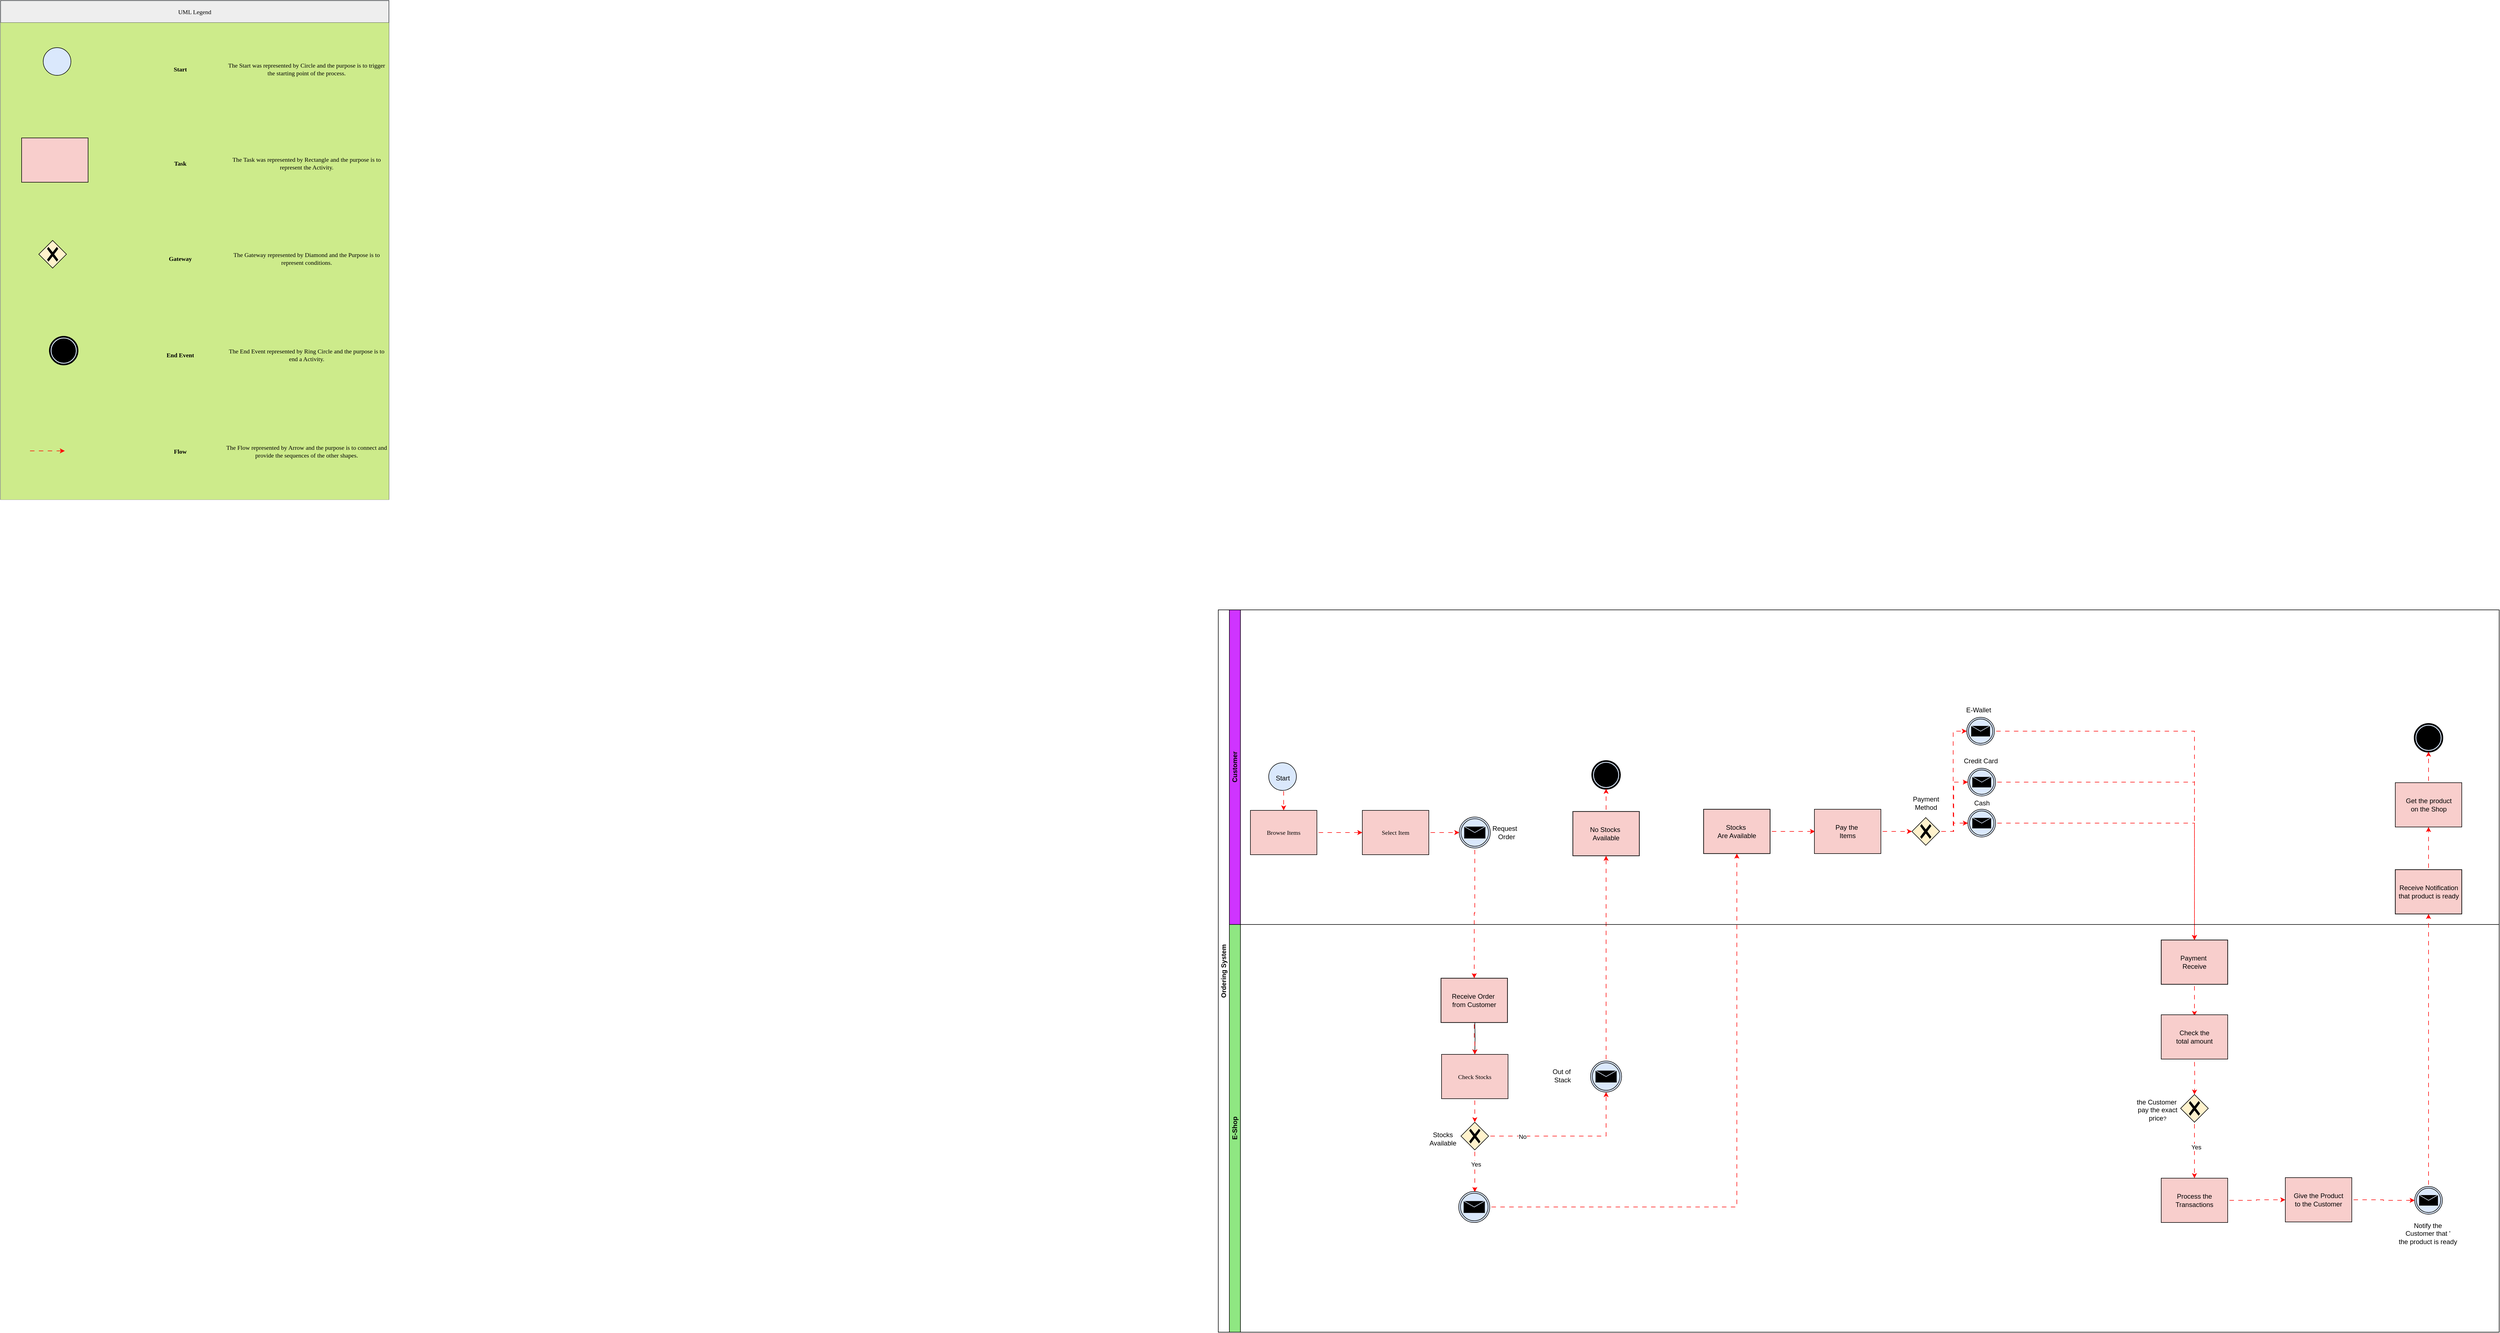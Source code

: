 
<mxfile version="28.0.4">
  <diagram name="Page-1" id="ZmHVrnJbVUH_FI4HJnQH">
    <mxGraphModel dx="2424" dy="1269" grid="0" gridSize="10" guides="1" tooltips="1" connect="1" arrows="1" fold="1" page="0" pageScale="1" pageWidth="10000" pageHeight="10000" background="none" math="0" shadow="0">
      <root>
        <mxCell id="0" />
        <mxCell id="1" parent="0" />
        <mxCell id="DzlO_YJWXGn263V3jJCu-15" value="UML Legend" style="shape=table;startSize=40;container=1;collapsible=0;childLayout=tableLayout;fontSize=11;fillColor=#eeeeee;strokeColor=#36393d;align=center;fontStyle=0;labelPosition=center;verticalLabelPosition=middle;verticalAlign=middle;fontFamily=Times New Roman;" parent="1" vertex="1">
          <mxGeometry x="61" y="33" width="701" height="900.75" as="geometry" />
        </mxCell>
        <mxCell id="DzlO_YJWXGn263V3jJCu-16" value="" style="shape=tableRow;horizontal=0;startSize=0;swimlaneHead=0;swimlaneBody=0;strokeColor=inherit;top=0;left=0;bottom=0;right=0;collapsible=0;dropTarget=0;fillColor=none;points=[[0,0.5],[1,0.5]];portConstraint=eastwest;fontSize=11;align=center;fontStyle=0;labelPosition=center;verticalLabelPosition=middle;verticalAlign=middle;fontFamily=Times New Roman;" parent="DzlO_YJWXGn263V3jJCu-15" vertex="1">
          <mxGeometry y="40" width="701" height="168" as="geometry" />
        </mxCell>
        <mxCell id="DzlO_YJWXGn263V3jJCu-17" value="" style="shape=partialRectangle;html=1;whiteSpace=wrap;connectable=0;strokeColor=#36393d;overflow=hidden;fillColor=#cdeb8b;top=0;left=0;bottom=0;right=0;pointerEvents=1;fontSize=11;align=center;fontStyle=0;labelPosition=center;verticalLabelPosition=middle;verticalAlign=middle;fontFamily=Times New Roman;" parent="DzlO_YJWXGn263V3jJCu-16" vertex="1">
          <mxGeometry width="245" height="168" as="geometry">
            <mxRectangle width="245" height="168" as="alternateBounds" />
          </mxGeometry>
        </mxCell>
        <mxCell id="DzlO_YJWXGn263V3jJCu-18" value="Start" style="shape=partialRectangle;html=1;whiteSpace=wrap;connectable=0;strokeColor=#36393d;overflow=hidden;fillColor=#cdeb8b;top=0;left=0;bottom=0;right=0;pointerEvents=1;fontSize=11;align=center;fontStyle=1;labelPosition=center;verticalLabelPosition=middle;verticalAlign=middle;fontFamily=Times New Roman;" parent="DzlO_YJWXGn263V3jJCu-16" vertex="1">
          <mxGeometry x="245" width="159" height="168" as="geometry">
            <mxRectangle width="159" height="168" as="alternateBounds" />
          </mxGeometry>
        </mxCell>
        <mxCell id="DzlO_YJWXGn263V3jJCu-19" value="The Start was represented by Circle and the purpose is to trigger the starting point of the process." style="shape=partialRectangle;html=1;whiteSpace=wrap;connectable=0;strokeColor=#36393d;overflow=hidden;fillColor=#cdeb8b;top=0;left=0;bottom=0;right=0;pointerEvents=1;fontSize=11;align=center;fontStyle=0;labelPosition=center;verticalLabelPosition=middle;verticalAlign=middle;fontFamily=Times New Roman;" parent="DzlO_YJWXGn263V3jJCu-16" vertex="1">
          <mxGeometry x="404" width="297" height="168" as="geometry">
            <mxRectangle width="297" height="168" as="alternateBounds" />
          </mxGeometry>
        </mxCell>
        <mxCell id="DzlO_YJWXGn263V3jJCu-20" value="" style="shape=tableRow;horizontal=0;startSize=0;swimlaneHead=0;swimlaneBody=0;strokeColor=inherit;top=0;left=0;bottom=0;right=0;collapsible=0;dropTarget=0;fillColor=none;points=[[0,0.5],[1,0.5]];portConstraint=eastwest;fontSize=11;align=center;fontStyle=0;labelPosition=center;verticalLabelPosition=middle;verticalAlign=middle;fontFamily=Times New Roman;" parent="DzlO_YJWXGn263V3jJCu-15" vertex="1">
          <mxGeometry y="208" width="701" height="171" as="geometry" />
        </mxCell>
        <mxCell id="DzlO_YJWXGn263V3jJCu-21" value="" style="shape=partialRectangle;html=1;whiteSpace=wrap;connectable=0;strokeColor=#36393d;overflow=hidden;fillColor=#cdeb8b;top=0;left=0;bottom=0;right=0;pointerEvents=1;fontSize=11;align=center;fontStyle=0;labelPosition=center;verticalLabelPosition=middle;verticalAlign=middle;fontFamily=Times New Roman;" parent="DzlO_YJWXGn263V3jJCu-20" vertex="1">
          <mxGeometry width="245" height="171" as="geometry">
            <mxRectangle width="245" height="171" as="alternateBounds" />
          </mxGeometry>
        </mxCell>
        <mxCell id="DzlO_YJWXGn263V3jJCu-22" value="Task" style="shape=partialRectangle;html=1;whiteSpace=wrap;connectable=0;strokeColor=#36393d;overflow=hidden;fillColor=#cdeb8b;top=0;left=0;bottom=0;right=0;pointerEvents=1;fontSize=11;align=center;fontStyle=1;labelPosition=center;verticalLabelPosition=middle;verticalAlign=middle;fontFamily=Times New Roman;" parent="DzlO_YJWXGn263V3jJCu-20" vertex="1">
          <mxGeometry x="245" width="159" height="171" as="geometry">
            <mxRectangle width="159" height="171" as="alternateBounds" />
          </mxGeometry>
        </mxCell>
        <mxCell id="DzlO_YJWXGn263V3jJCu-23" value="The Task was represented by Rectangle and the purpose is to represent the Activity." style="shape=partialRectangle;html=1;whiteSpace=wrap;connectable=0;strokeColor=#36393d;overflow=hidden;fillColor=#cdeb8b;top=0;left=0;bottom=0;right=0;pointerEvents=1;fontSize=11;align=center;fontStyle=0;labelPosition=center;verticalLabelPosition=middle;verticalAlign=middle;fontFamily=Times New Roman;" parent="DzlO_YJWXGn263V3jJCu-20" vertex="1">
          <mxGeometry x="404" width="297" height="171" as="geometry">
            <mxRectangle width="297" height="171" as="alternateBounds" />
          </mxGeometry>
        </mxCell>
        <mxCell id="DzlO_YJWXGn263V3jJCu-24" value="" style="shape=tableRow;horizontal=0;startSize=0;swimlaneHead=0;swimlaneBody=0;strokeColor=inherit;top=0;left=0;bottom=0;right=0;collapsible=0;dropTarget=0;fillColor=none;points=[[0,0.5],[1,0.5]];portConstraint=eastwest;fontSize=11;align=center;fontStyle=0;labelPosition=center;verticalLabelPosition=middle;verticalAlign=middle;fontFamily=Times New Roman;" parent="DzlO_YJWXGn263V3jJCu-15" vertex="1">
          <mxGeometry y="379" width="701" height="174" as="geometry" />
        </mxCell>
        <mxCell id="DzlO_YJWXGn263V3jJCu-25" value="" style="shape=partialRectangle;html=1;whiteSpace=wrap;connectable=0;strokeColor=#36393d;overflow=hidden;fillColor=#cdeb8b;top=0;left=0;bottom=0;right=0;pointerEvents=1;fontSize=11;align=center;fontStyle=0;labelPosition=center;verticalLabelPosition=middle;verticalAlign=middle;fontFamily=Times New Roman;" parent="DzlO_YJWXGn263V3jJCu-24" vertex="1">
          <mxGeometry width="245" height="174" as="geometry">
            <mxRectangle width="245" height="174" as="alternateBounds" />
          </mxGeometry>
        </mxCell>
        <mxCell id="DzlO_YJWXGn263V3jJCu-26" value="Gateway" style="shape=partialRectangle;html=1;whiteSpace=wrap;connectable=0;strokeColor=#36393d;overflow=hidden;fillColor=#cdeb8b;top=0;left=0;bottom=0;right=0;pointerEvents=1;fontSize=11;align=center;fontStyle=1;labelPosition=center;verticalLabelPosition=middle;verticalAlign=middle;fontFamily=Times New Roman;" parent="DzlO_YJWXGn263V3jJCu-24" vertex="1">
          <mxGeometry x="245" width="159" height="174" as="geometry">
            <mxRectangle width="159" height="174" as="alternateBounds" />
          </mxGeometry>
        </mxCell>
        <mxCell id="DzlO_YJWXGn263V3jJCu-27" value="The Gateway represented by Diamond and the Purpose is to represent conditions." style="shape=partialRectangle;html=1;whiteSpace=wrap;connectable=0;strokeColor=#36393d;overflow=hidden;fillColor=#cdeb8b;top=0;left=0;bottom=0;right=0;pointerEvents=1;fontSize=11;align=center;fontStyle=0;labelPosition=center;verticalLabelPosition=middle;verticalAlign=middle;fontFamily=Times New Roman;" parent="DzlO_YJWXGn263V3jJCu-24" vertex="1">
          <mxGeometry x="404" width="297" height="174" as="geometry">
            <mxRectangle width="297" height="174" as="alternateBounds" />
          </mxGeometry>
        </mxCell>
        <mxCell id="DzlO_YJWXGn263V3jJCu-50" value="" style="shape=tableRow;horizontal=0;startSize=0;swimlaneHead=0;swimlaneBody=0;strokeColor=inherit;top=0;left=0;bottom=0;right=0;collapsible=0;dropTarget=0;fillColor=none;points=[[0,0.5],[1,0.5]];portConstraint=eastwest;fontSize=11;align=center;fontStyle=0;labelPosition=center;verticalLabelPosition=middle;verticalAlign=middle;fontFamily=Times New Roman;" parent="DzlO_YJWXGn263V3jJCu-15" vertex="1">
          <mxGeometry y="553" width="701" height="174" as="geometry" />
        </mxCell>
        <mxCell id="DzlO_YJWXGn263V3jJCu-51" value="" style="shape=partialRectangle;html=1;whiteSpace=wrap;connectable=0;strokeColor=#36393d;overflow=hidden;fillColor=#cdeb8b;top=0;left=0;bottom=0;right=0;pointerEvents=1;fontSize=11;align=center;fontStyle=0;labelPosition=center;verticalLabelPosition=middle;verticalAlign=middle;fontFamily=Times New Roman;" parent="DzlO_YJWXGn263V3jJCu-50" vertex="1">
          <mxGeometry width="245" height="174" as="geometry">
            <mxRectangle width="245" height="174" as="alternateBounds" />
          </mxGeometry>
        </mxCell>
        <mxCell id="DzlO_YJWXGn263V3jJCu-52" value="End Event" style="shape=partialRectangle;html=1;whiteSpace=wrap;connectable=0;strokeColor=#36393d;overflow=hidden;fillColor=#cdeb8b;top=0;left=0;bottom=0;right=0;pointerEvents=1;fontSize=11;align=center;fontStyle=1;labelPosition=center;verticalLabelPosition=middle;verticalAlign=middle;fontFamily=Times New Roman;" parent="DzlO_YJWXGn263V3jJCu-50" vertex="1">
          <mxGeometry x="245" width="159" height="174" as="geometry">
            <mxRectangle width="159" height="174" as="alternateBounds" />
          </mxGeometry>
        </mxCell>
        <mxCell id="DzlO_YJWXGn263V3jJCu-53" value="The End Event represented by Ring Circle and the purpose is to end a Activity." style="shape=partialRectangle;html=1;whiteSpace=wrap;connectable=0;strokeColor=#36393d;overflow=hidden;fillColor=#cdeb8b;top=0;left=0;bottom=0;right=0;pointerEvents=1;fontSize=11;align=center;fontStyle=0;labelPosition=center;verticalLabelPosition=middle;verticalAlign=middle;fontFamily=Times New Roman;" parent="DzlO_YJWXGn263V3jJCu-50" vertex="1">
          <mxGeometry x="404" width="297" height="174" as="geometry">
            <mxRectangle width="297" height="174" as="alternateBounds" />
          </mxGeometry>
        </mxCell>
        <mxCell id="fxXYQwQmjacuaRkCVRKY-60" style="shape=tableRow;horizontal=0;startSize=0;swimlaneHead=0;swimlaneBody=0;strokeColor=inherit;top=0;left=0;bottom=0;right=0;collapsible=0;dropTarget=0;fillColor=none;points=[[0,0.5],[1,0.5]];portConstraint=eastwest;fontSize=11;align=center;fontStyle=0;labelPosition=center;verticalLabelPosition=middle;verticalAlign=middle;fontFamily=Times New Roman;" parent="DzlO_YJWXGn263V3jJCu-15" vertex="1">
          <mxGeometry y="727" width="701" height="174" as="geometry" />
        </mxCell>
        <mxCell id="fxXYQwQmjacuaRkCVRKY-61" style="shape=partialRectangle;html=1;whiteSpace=wrap;connectable=0;strokeColor=#36393d;overflow=hidden;fillColor=#cdeb8b;top=0;left=0;bottom=0;right=0;pointerEvents=1;fontSize=11;align=center;fontStyle=0;labelPosition=center;verticalLabelPosition=middle;verticalAlign=middle;fontFamily=Times New Roman;" parent="fxXYQwQmjacuaRkCVRKY-60" vertex="1">
          <mxGeometry width="245" height="174" as="geometry">
            <mxRectangle width="245" height="174" as="alternateBounds" />
          </mxGeometry>
        </mxCell>
        <mxCell id="fxXYQwQmjacuaRkCVRKY-62" value="Flow" style="shape=partialRectangle;html=1;whiteSpace=wrap;connectable=0;strokeColor=#36393d;overflow=hidden;fillColor=#cdeb8b;top=0;left=0;bottom=0;right=0;pointerEvents=1;fontSize=11;align=center;fontStyle=1;labelPosition=center;verticalLabelPosition=middle;verticalAlign=middle;fontFamily=Times New Roman;" parent="fxXYQwQmjacuaRkCVRKY-60" vertex="1">
          <mxGeometry x="245" width="159" height="174" as="geometry">
            <mxRectangle width="159" height="174" as="alternateBounds" />
          </mxGeometry>
        </mxCell>
        <mxCell id="fxXYQwQmjacuaRkCVRKY-63" value="The Flow represented by Arrow and the purpose is to connect and provide the sequences of the other shapes." style="shape=partialRectangle;html=1;whiteSpace=wrap;connectable=0;strokeColor=#36393d;overflow=hidden;fillColor=#cdeb8b;top=0;left=0;bottom=0;right=0;pointerEvents=1;fontSize=11;align=center;fontStyle=0;labelPosition=center;verticalLabelPosition=middle;verticalAlign=middle;fontFamily=Times New Roman;" parent="fxXYQwQmjacuaRkCVRKY-60" vertex="1">
          <mxGeometry x="404" width="297" height="174" as="geometry">
            <mxRectangle width="297" height="174" as="alternateBounds" />
          </mxGeometry>
        </mxCell>
        <mxCell id="mGP2Hr6OGVJvScYrKdYI-15" value="" style="points=[[0.145,0.145,0],[0.5,0,0],[0.855,0.145,0],[1,0.5,0],[0.855,0.855,0],[0.5,1,0],[0.145,0.855,0],[0,0.5,0]];shape=mxgraph.bpmn.event;html=1;verticalLabelPosition=middle;labelBackgroundColor=#ffffff;verticalAlign=middle;align=center;perimeter=ellipsePerimeter;outlineConnect=0;aspect=fixed;outline=standard;symbol=general;fillColor=#dae8fc;strokeColor=default;fontStyle=0;fontSize=11;labelPosition=center;fontFamily=Times New Roman;" parent="1" vertex="1">
          <mxGeometry x="138" y="118" width="50" height="50" as="geometry" />
        </mxCell>
        <mxCell id="mGP2Hr6OGVJvScYrKdYI-16" value="" style="points=[[0.145,0.145,0],[0.5,0,0],[0.855,0.145,0],[1,0.5,0],[0.855,0.855,0],[0.5,1,0],[0.145,0.855,0],[0,0.5,0]];shape=mxgraph.bpmn.event;html=1;verticalLabelPosition=middle;labelBackgroundColor=#ffffff;verticalAlign=middle;align=center;perimeter=ellipsePerimeter;outlineConnect=0;aspect=fixed;outline=end;symbol=terminate;fontStyle=0;fontSize=11;labelPosition=center;fontFamily=Times New Roman;direction=north;flipH=1;strokeColor=default;fillColor=#dae8fc;" parent="1" vertex="1">
          <mxGeometry x="150" y="640" width="50" height="50" as="geometry" />
        </mxCell>
        <mxCell id="fxXYQwQmjacuaRkCVRKY-1" value="" style="points=[[0.25,0,0],[0.5,0,0],[0.75,0,0],[1,0.25,0],[1,0.5,0],[1,0.75,0],[0.75,1,0],[0.5,1,0],[0.25,1,0],[0,0.75,0],[0,0.5,0],[0,0.25,0]];shape=mxgraph.bpmn.task2;whiteSpace=wrap;rectStyle=rounded;size=10;html=1;container=1;expand=0;collapsible=0;taskMarker=abstract;fillColor=#f8cecc;strokeColor=default;align=center;fontStyle=0;fontSize=11;labelPosition=center;verticalLabelPosition=middle;verticalAlign=middle;fontFamily=Times New Roman;" parent="1" vertex="1">
          <mxGeometry x="99" y="281" width="120" height="80" as="geometry" />
        </mxCell>
        <mxCell id="fxXYQwQmjacuaRkCVRKY-64" style="edgeStyle=orthogonalEdgeStyle;rounded=0;orthogonalLoop=1;jettySize=auto;html=1;entryX=0;entryY=0.5;entryDx=0;entryDy=0;entryPerimeter=0;strokeColor=#FF0000;flowAnimation=1;align=center;fontStyle=0;fontSize=11;labelPosition=center;verticalLabelPosition=middle;verticalAlign=middle;fontFamily=Times New Roman;" parent="1" edge="1">
          <mxGeometry relative="1" as="geometry">
            <mxPoint x="117" y="846" as="sourcePoint" />
            <mxPoint x="177" y="846" as="targetPoint" />
            <Array as="points">
              <mxPoint x="114" y="846" />
              <mxPoint x="114" y="846" />
            </Array>
          </mxGeometry>
        </mxCell>
        <mxCell id="fxXYQwQmjacuaRkCVRKY-65" value="" style="points=[[0.25,0.25,0],[0.5,0,0],[0.75,0.25,0],[1,0.5,0],[0.75,0.75,0],[0.5,1,0],[0.25,0.75,0],[0,0.5,0]];shape=mxgraph.bpmn.gateway2;html=1;verticalLabelPosition=middle;labelBackgroundColor=#ffffff;verticalAlign=middle;align=center;perimeter=rhombusPerimeter;outlineConnect=0;outline=none;symbol=none;gwType=exclusive;fillColor=#fff2cc;strokeColor=default;fontStyle=0;fontSize=11;labelPosition=center;fontFamily=Times New Roman;" parent="1" vertex="1">
          <mxGeometry x="130" y="466" width="50" height="50" as="geometry" />
        </mxCell>
        <mxCell id="u2sCnsRh-f-zKhxmjFPl-86" value="" style="points=[[0.145,0.145,0],[0.5,0,0],[0.855,0.145,0],[1,0.5,0],[0.855,0.855,0],[0.5,1,0],[0.145,0.855,0],[0,0.5,0]];shape=mxgraph.bpmn.event;html=1;verticalLabelPosition=middle;labelBackgroundColor=#ffffff;verticalAlign=middle;align=center;perimeter=ellipsePerimeter;outlineConnect=0;aspect=fixed;outline=standard;symbol=general;fillColor=#dae8fc;strokeColor=default;fontStyle=0;fontSize=11;labelPosition=center;fontFamily=Times New Roman;" parent="1" vertex="1">
          <mxGeometry x="2350" y="1409" width="50" height="50" as="geometry" />
        </mxCell>
        <mxCell id="u2sCnsRh-f-zKhxmjFPl-87" value="Browse Items" style="points=[[0.25,0,0],[0.5,0,0],[0.75,0,0],[1,0.25,0],[1,0.5,0],[1,0.75,0],[0.75,1,0],[0.5,1,0],[0.25,1,0],[0,0.75,0],[0,0.5,0],[0,0.25,0]];shape=mxgraph.bpmn.task2;whiteSpace=wrap;rectStyle=rounded;size=10;html=1;container=1;expand=0;collapsible=0;taskMarker=abstract;fillColor=#f8cecc;strokeColor=#000000;align=center;fontStyle=0;fontSize=11;labelPosition=center;verticalLabelPosition=middle;verticalAlign=middle;fontFamily=Times New Roman;" parent="1" vertex="1">
          <mxGeometry x="2317" y="1495" width="120" height="80" as="geometry" />
        </mxCell>
        <mxCell id="u2sCnsRh-f-zKhxmjFPl-88" style="edgeStyle=orthogonalEdgeStyle;rounded=0;orthogonalLoop=1;jettySize=auto;html=1;exitX=0.5;exitY=1;exitDx=0;exitDy=0;exitPerimeter=0;entryX=0.5;entryY=0;entryDx=0;entryDy=0;entryPerimeter=0;flowAnimation=1;strokeColor=#FF0000;" parent="1" source="u2sCnsRh-f-zKhxmjFPl-86" target="u2sCnsRh-f-zKhxmjFPl-87" edge="1">
          <mxGeometry relative="1" as="geometry" />
        </mxCell>
        <mxCell id="u2sCnsRh-f-zKhxmjFPl-89" value="Start" style="text;html=1;align=center;verticalAlign=middle;resizable=0;points=[];autosize=1;strokeColor=none;fillColor=none;" parent="1" vertex="1">
          <mxGeometry x="2353.5" y="1424" width="43" height="26" as="geometry" />
        </mxCell>
        <mxCell id="u2sCnsRh-f-zKhxmjFPl-90" value="Select Item&lt;span style=&quot;color: rgba(0, 0, 0, 0); font-family: monospace; font-size: 0px; text-align: start; text-wrap-mode: nowrap;&quot;&gt;%3CmxGraphModel%3E%3Croot%3E%3CmxCell%20id%3D%220%22%2F%3E%3CmxCell%20id%3D%221%22%20parent%3D%220%22%2F%3E%3CmxCell%20id%3D%222%22%20value%3D%22%22%20style%3D%22points%3D%5B%5B0.25%2C0.25%2C0%5D%2C%5B0.5%2C0%2C0%5D%2C%5B0.75%2C0.25%2C0%5D%2C%5B1%2C0.5%2C0%5D%2C%5B0.75%2C0.75%2C0%5D%2C%5B0.5%2C1%2C0%5D%2C%5B0.25%2C0.75%2C0%5D%2C%5B0%2C0.5%2C0%5D%5D%3Bshape%3Dmxgraph.bpmn.gateway2%3Bhtml%3D1%3BverticalLabelPosition%3Dmiddle%3BlabelBackgroundColor%3D%23ffffff%3BverticalAlign%3Dmiddle%3Balign%3Dcenter%3Bperimeter%3DrhombusPerimeter%3BoutlineConnect%3D0%3Boutline%3Dnone%3Bsymbol%3Dnone%3BgwType%3Dexclusive%3BfillColor%3D%23fff2cc%3BstrokeColor%3D%23d6b656%3BfontStyle%3D0%3BfontSize%3D11%3BlabelPosition%3Dcenter%3BfontFamily%3DTimes%20New%20Roman%3B%22%20vertex%3D%221%22%20parent%3D%221%22%3E%3CmxGeometry%20x%3D%22130%22%20y%3D%22466%22%20width%3D%2250%22%20height%3D%2250%22%20as%3D%22geometry%22%2F%3E%3C%2FmxCell%3E%3C%2Froot%3E%3C%2FmxGraphModel%3E&lt;/span&gt;" style="points=[[0.25,0,0],[0.5,0,0],[0.75,0,0],[1,0.25,0],[1,0.5,0],[1,0.75,0],[0.75,1,0],[0.5,1,0],[0.25,1,0],[0,0.75,0],[0,0.5,0],[0,0.25,0]];shape=mxgraph.bpmn.task2;whiteSpace=wrap;rectStyle=rounded;size=10;html=1;container=1;expand=0;collapsible=0;taskMarker=abstract;fillColor=#f8cecc;strokeColor=default;align=center;fontStyle=0;fontSize=11;labelPosition=center;verticalLabelPosition=middle;verticalAlign=middle;fontFamily=Times New Roman;" parent="1" vertex="1">
          <mxGeometry x="2519" y="1495" width="120" height="80" as="geometry" />
        </mxCell>
        <mxCell id="u2sCnsRh-f-zKhxmjFPl-91" style="edgeStyle=orthogonalEdgeStyle;rounded=1;orthogonalLoop=1;jettySize=auto;html=1;entryX=0;entryY=0.5;entryDx=0;entryDy=0;entryPerimeter=0;flowAnimation=1;strokeColor=#FF0000;" parent="1" source="u2sCnsRh-f-zKhxmjFPl-87" target="u2sCnsRh-f-zKhxmjFPl-90" edge="1">
          <mxGeometry relative="1" as="geometry" />
        </mxCell>
        <mxCell id="u2sCnsRh-f-zKhxmjFPl-92" style="edgeStyle=orthogonalEdgeStyle;rounded=0;orthogonalLoop=1;jettySize=auto;html=1;entryX=0;entryY=0.5;entryDx=0;entryDy=0;entryPerimeter=0;flowAnimation=1;strokeColor=#FF0000;" parent="1" source="u2sCnsRh-f-zKhxmjFPl-90" target="u2sCnsRh-f-zKhxmjFPl-93" edge="1">
          <mxGeometry relative="1" as="geometry">
            <mxPoint x="2691" y="1547" as="targetPoint" />
          </mxGeometry>
        </mxCell>
        <mxCell id="u2sCnsRh-f-zKhxmjFPl-93" value="" style="points=[[0.145,0.145,0],[0.5,0,0],[0.855,0.145,0],[1,0.5,0],[0.855,0.855,0],[0.5,1,0],[0.145,0.855,0],[0,0.5,0]];shape=mxgraph.bpmn.event;html=1;verticalLabelPosition=bottom;labelBackgroundColor=#ffffff;verticalAlign=top;align=center;perimeter=ellipsePerimeter;outlineConnect=0;aspect=fixed;outline=throwing;symbol=message;fillColor=#dae8fc;strokeColor=default;" parent="1" vertex="1">
          <mxGeometry x="2694" y="1507" width="56" height="56" as="geometry" />
        </mxCell>
        <mxCell id="u2sCnsRh-f-zKhxmjFPl-94" value="Request&amp;nbsp;&amp;nbsp;&lt;div&gt;Order&lt;/div&gt;" style="text;html=1;align=center;verticalAlign=middle;resizable=0;points=[];autosize=1;strokeColor=none;fillColor=none;" parent="1" vertex="1">
          <mxGeometry x="2744" y="1514.5" width="69" height="41" as="geometry" />
        </mxCell>
        <mxCell id="u2sCnsRh-f-zKhxmjFPl-95" value="" style="points=[[0.145,0.145,0],[0.5,0,0],[0.855,0.145,0],[1,0.5,0],[0.855,0.855,0],[0.5,1,0],[0.145,0.855,0],[0,0.5,0]];shape=mxgraph.bpmn.event;html=1;verticalLabelPosition=bottom;labelBackgroundColor=#ffffff;verticalAlign=top;align=center;perimeter=ellipsePerimeter;outlineConnect=0;aspect=fixed;outline=end;symbol=terminate;fillColor=#dae8fc;strokeColor=default;" parent="1" vertex="1">
          <mxGeometry x="2934" y="1406" width="50" height="50" as="geometry" />
        </mxCell>
        <mxCell id="u2sCnsRh-f-zKhxmjFPl-96" style="edgeStyle=orthogonalEdgeStyle;rounded=0;orthogonalLoop=1;jettySize=auto;html=1;entryX=0.5;entryY=1;entryDx=0;entryDy=0;entryPerimeter=0;exitX=0.5;exitY=0;exitDx=0;exitDy=0;exitPerimeter=0;flowAnimation=1;strokeColor=#FF0000;" parent="1" source="u2sCnsRh-f-zKhxmjFPl-97" target="u2sCnsRh-f-zKhxmjFPl-95" edge="1">
          <mxGeometry relative="1" as="geometry">
            <mxPoint x="2959" y="1509.5" as="targetPoint" />
            <mxPoint x="2953" y="1532" as="sourcePoint" />
          </mxGeometry>
        </mxCell>
        <mxCell id="u2sCnsRh-f-zKhxmjFPl-97" value="No Stocks&amp;nbsp;&lt;div&gt;Available&lt;/div&gt;" style="points=[[0.25,0,0],[0.5,0,0],[0.75,0,0],[1,0.25,0],[1,0.5,0],[1,0.75,0],[0.75,1,0],[0.5,1,0],[0.25,1,0],[0,0.75,0],[0,0.5,0],[0,0.25,0]];shape=mxgraph.bpmn.task2;whiteSpace=wrap;rectStyle=rounded;size=10;html=1;container=1;expand=0;collapsible=0;taskMarker=receive;fillColor=#f8cecc;strokeColor=default;strokeWidth=1.2;" parent="1" vertex="1">
          <mxGeometry x="2899" y="1497" width="120" height="80" as="geometry" />
        </mxCell>
        <mxCell id="u2sCnsRh-f-zKhxmjFPl-98" value="" style="edgeStyle=orthogonalEdgeStyle;rounded=0;orthogonalLoop=1;jettySize=auto;html=1;flowAnimation=1;strokeColor=#FF0000;" parent="1" source="u2sCnsRh-f-zKhxmjFPl-99" edge="1">
          <mxGeometry relative="1" as="geometry">
            <mxPoint x="3336.0" y="1533.0" as="targetPoint" />
          </mxGeometry>
        </mxCell>
        <mxCell id="u2sCnsRh-f-zKhxmjFPl-99" value="Stocks&amp;nbsp;&lt;div&gt;Are Available&lt;/div&gt;" style="points=[[0.25,0,0],[0.5,0,0],[0.75,0,0],[1,0.25,0],[1,0.5,0],[1,0.75,0],[0.75,1,0],[0.5,1,0],[0.25,1,0],[0,0.75,0],[0,0.5,0],[0,0.25,0]];shape=mxgraph.bpmn.task2;whiteSpace=wrap;rectStyle=rounded;size=10;html=1;container=1;expand=0;collapsible=0;taskMarker=receive;fillColor=#f8cecc;strokeColor=default;strokeWidth=1.2;" parent="1" vertex="1">
          <mxGeometry x="3135" y="1493" width="120" height="80" as="geometry" />
        </mxCell>
        <mxCell id="u2sCnsRh-f-zKhxmjFPl-100" value="Pay the&amp;nbsp;&lt;div&gt;Items&lt;/div&gt;" style="points=[[0.25,0,0],[0.5,0,0],[0.75,0,0],[1,0.25,0],[1,0.5,0],[1,0.75,0],[0.75,1,0],[0.5,1,0],[0.25,1,0],[0,0.75,0],[0,0.5,0],[0,0.25,0]];shape=mxgraph.bpmn.task2;whiteSpace=wrap;rectStyle=rounded;size=10;html=1;container=1;expand=0;collapsible=0;taskMarker=user;fillColor=#f8cecc;strokeColor=default;" parent="1" vertex="1">
          <mxGeometry x="3335" y="1493" width="120" height="80" as="geometry" />
        </mxCell>
        <mxCell id="u2sCnsRh-f-zKhxmjFPl-101" style="edgeStyle=orthogonalEdgeStyle;rounded=0;orthogonalLoop=1;jettySize=auto;html=1;flowAnimation=1;strokeColor=#FF0000;" parent="1" source="u2sCnsRh-f-zKhxmjFPl-102" target="u2sCnsRh-f-zKhxmjFPl-111" edge="1">
          <mxGeometry relative="1" as="geometry" />
        </mxCell>
        <mxCell id="u2sCnsRh-f-zKhxmjFPl-102" value="" style="points=[[0.25,0.25,0],[0.5,0,0],[0.75,0.25,0],[1,0.5,0],[0.75,0.75,0],[0.5,1,0],[0.25,0.75,0],[0,0.5,0]];shape=mxgraph.bpmn.gateway2;html=1;verticalLabelPosition=bottom;labelBackgroundColor=#ffffff;verticalAlign=top;align=center;perimeter=rhombusPerimeter;outlineConnect=0;outline=none;symbol=none;gwType=exclusive;fillColor=#fff2cc;strokeColor=default;" parent="1" vertex="1">
          <mxGeometry x="3511" y="1508" width="50" height="50" as="geometry" />
        </mxCell>
        <mxCell id="u2sCnsRh-f-zKhxmjFPl-103" style="edgeStyle=orthogonalEdgeStyle;rounded=0;orthogonalLoop=1;jettySize=auto;html=1;entryX=0;entryY=0.5;entryDx=0;entryDy=0;entryPerimeter=0;flowAnimation=1;strokeColor=#FF0000;" parent="1" source="u2sCnsRh-f-zKhxmjFPl-100" target="u2sCnsRh-f-zKhxmjFPl-102" edge="1">
          <mxGeometry relative="1" as="geometry" />
        </mxCell>
        <mxCell id="u2sCnsRh-f-zKhxmjFPl-104" value="Payment&lt;div&gt;Method&lt;/div&gt;" style="text;html=1;align=center;verticalAlign=middle;resizable=0;points=[];autosize=1;strokeColor=none;fillColor=none;" parent="1" vertex="1">
          <mxGeometry x="3503.5" y="1461" width="65" height="41" as="geometry" />
        </mxCell>
        <mxCell id="u2sCnsRh-f-zKhxmjFPl-105" value="&lt;span style=&quot;color: rgba(0, 0, 0, 0); font-family: monospace; font-size: 0px; text-align: start; background-color: rgb(236, 236, 236);&quot;&gt;%3CmxGraphModel%3E%3Croot%3E%3CmxCell%20id%3D%220%22%2F%3E%3CmxCell%20id%3D%221%22%20parent%3D%220%22%2F%3E%3CmxCell%20id%3D%222%22%20value%3D%22Pay%20with%26lt%3Bdiv%26gt%3BE-Wallter%26lt%3B%2Fdiv%26gt%3B%22%20style%3D%22points%3D%5B%5B0.25%2C0%2C0%5D%2C%5B0.5%2C0%2C0%5D%2C%5B0.75%2C0%2C0%5D%2C%5B1%2C0.25%2C0%5D%2C%5B1%2C0.5%2C0%5D%2C%5B1%2C0.75%2C0%5D%2C%5B0.75%2C1%2C0%5D%2C%5B0.5%2C1%2C0%5D%2C%5B0.25%2C1%2C0%5D%2C%5B0%2C0.75%2C0%5D%2C%5B0%2C0.5%2C0%5D%2C%5B0%2C0.25%2C0%5D%5D%3Bshape%3Dmxgraph.bpmn.task2%3BwhiteSpace%3Dwrap%3BrectStyle%3Drounded%3Bsize%3D10%3Bhtml%3D1%3Bcontainer%3D1%3Bexpand%3D0%3Bcollapsible%3D0%3BtaskMarker%3Dsend%3BfillColor%3D%23f8cecc%3BstrokeColor%3Ddefault%3B%22%20vertex%3D%221%22%20parent%3D%221%22%3E%3CmxGeometry%20x%3D%222162%22%20y%3D%22406%22%20width%3D%22120%22%20height%3D%2280%22%20as%3D%22geometry%22%2F%3E%3C%2FmxCell%3E%3C%2Froot%3E%3C%2FmxGraphModel%3E&lt;/span&gt;" style="points=[[0.145,0.145,0],[0.5,0,0],[0.855,0.145,0],[1,0.5,0],[0.855,0.855,0],[0.5,1,0],[0.145,0.855,0],[0,0.5,0]];shape=mxgraph.bpmn.event;html=1;verticalLabelPosition=bottom;labelBackgroundColor=#ffffff;verticalAlign=top;align=center;perimeter=ellipsePerimeter;outlineConnect=0;aspect=fixed;outline=throwing;symbol=message;fillColor=#dae8fc;strokeColor=default;" parent="1" vertex="1">
          <mxGeometry x="3610" y="1327" width="50" height="50" as="geometry" />
        </mxCell>
        <mxCell id="u2sCnsRh-f-zKhxmjFPl-106" style="edgeStyle=orthogonalEdgeStyle;rounded=0;orthogonalLoop=1;jettySize=auto;html=1;entryX=0;entryY=0.5;entryDx=0;entryDy=0;entryPerimeter=0;strokeColor=#FF0000;flowAnimation=1;" parent="1" source="u2sCnsRh-f-zKhxmjFPl-102" target="u2sCnsRh-f-zKhxmjFPl-105" edge="1">
          <mxGeometry relative="1" as="geometry" />
        </mxCell>
        <mxCell id="u2sCnsRh-f-zKhxmjFPl-107" value="E-Wallet" style="text;html=1;align=center;verticalAlign=middle;resizable=0;points=[];autosize=1;strokeColor=none;fillColor=none;" parent="1" vertex="1">
          <mxGeometry x="3599" y="1301" width="63" height="26" as="geometry" />
        </mxCell>
        <mxCell id="u2sCnsRh-f-zKhxmjFPl-108" value="&lt;span style=&quot;color: rgba(0, 0, 0, 0); font-family: monospace; font-size: 0px; text-align: start; background-color: rgb(236, 236, 236);&quot;&gt;%3CmxGraphModel%3E%3Croot%3E%3CmxCell%20id%3D%220%22%2F%3E%3CmxCell%20id%3D%221%22%20parent%3D%220%22%2F%3E%3CmxCell%20id%3D%222%22%20value%3D%22Pay%20with%26lt%3Bdiv%26gt%3BE-Wallter%26lt%3B%2Fdiv%26gt%3B%22%20style%3D%22points%3D%5B%5B0.25%2C0%2C0%5D%2C%5B0.5%2C0%2C0%5D%2C%5B0.75%2C0%2C0%5D%2C%5B1%2C0.25%2C0%5D%2C%5B1%2C0.5%2C0%5D%2C%5B1%2C0.75%2C0%5D%2C%5B0.75%2C1%2C0%5D%2C%5B0.5%2C1%2C0%5D%2C%5B0.25%2C1%2C0%5D%2C%5B0%2C0.75%2C0%5D%2C%5B0%2C0.5%2C0%5D%2C%5B0%2C0.25%2C0%5D%5D%3Bshape%3Dmxgraph.bpmn.task2%3BwhiteSpace%3Dwrap%3BrectStyle%3Drounded%3Bsize%3D10%3Bhtml%3D1%3Bcontainer%3D1%3Bexpand%3D0%3Bcollapsible%3D0%3BtaskMarker%3Dsend%3BfillColor%3D%23f8cecc%3BstrokeColor%3Ddefault%3B%22%20vertex%3D%221%22%20parent%3D%221%22%3E%3CmxGeometry%20x%3D%222162%22%20y%3D%22406%22%20width%3D%22120%22%20height%3D%2280%22%20as%3D%22geometry%22%2F%3E%3C%2FmxCell%3E%3C%2Froot%3E%3C%2FmxGraphModel%3E&lt;/span&gt;" style="points=[[0.145,0.145,0],[0.5,0,0],[0.855,0.145,0],[1,0.5,0],[0.855,0.855,0],[0.5,1,0],[0.145,0.855,0],[0,0.5,0]];shape=mxgraph.bpmn.event;html=1;verticalLabelPosition=bottom;labelBackgroundColor=#ffffff;verticalAlign=top;align=center;perimeter=ellipsePerimeter;outlineConnect=0;aspect=fixed;outline=throwing;symbol=message;fillColor=#dae8fc;strokeColor=default;" parent="1" vertex="1">
          <mxGeometry x="3612" y="1419" width="50" height="50" as="geometry" />
        </mxCell>
        <mxCell id="u2sCnsRh-f-zKhxmjFPl-109" value="Credit Card&lt;span style=&quot;color: rgba(0, 0, 0, 0); font-family: monospace; font-size: 0px; text-align: start;&quot;&gt;%3CmxGraphModel%3E%3Croot%3E%3CmxCell%20id%3D%220%22%2F%3E%3CmxCell%20id%3D%221%22%20parent%3D%220%22%2F%3E%3CmxCell%20id%3D%222%22%20value%3D%22%26lt%3Bspan%20style%3D%26quot%3Bcolor%3A%20rgba(0%2C%200%2C%200%2C%200)%3B%20font-family%3A%20monospace%3B%20font-size%3A%200px%3B%20text-align%3A%20start%3B%20background-color%3A%20rgb(236%2C%20236%2C%20236)%3B%26quot%3B%26gt%3B%253CmxGraphModel%253E%253Croot%253E%253CmxCell%2520id%253D%25220%2522%252F%253E%253CmxCell%2520id%253D%25221%2522%2520parent%253D%25220%2522%252F%253E%253CmxCell%2520id%253D%25222%2522%2520value%253D%2522Pay%2520with%2526lt%253Bdiv%2526gt%253BE-Wallter%2526lt%253B%252Fdiv%2526gt%253B%2522%2520style%253D%2522points%253D%255B%255B0.25%252C0%252C0%255D%252C%255B0.5%252C0%252C0%255D%252C%255B0.75%252C0%252C0%255D%252C%255B1%252C0.25%252C0%255D%252C%255B1%252C0.5%252C0%255D%252C%255B1%252C0.75%252C0%255D%252C%255B0.75%252C1%252C0%255D%252C%255B0.5%252C1%252C0%255D%252C%255B0.25%252C1%252C0%255D%252C%255B0%252C0.75%252C0%255D%252C%255B0%252C0.5%252C0%255D%252C%255B0%252C0.25%252C0%255D%255D%253Bshape%253Dmxgraph.bpmn.task2%253BwhiteSpace%253Dwrap%253BrectStyle%253Drounded%253Bsize%253D10%253Bhtml%253D1%253Bcontainer%253D1%253Bexpand%253D0%253Bcollapsible%253D0%253BtaskMarker%253Dsend%253BfillColor%253D%2523f8cecc%253BstrokeColor%253Ddefault%253B%2522%2520vertex%253D%25221%2522%2520parent%253D%25221%2522%253E%253CmxGeometry%2520x%253D%25222162%2522%2520y%253D%2522406%2522%2520width%253D%2522120%2522%2520height%253D%252280%2522%2520as%253D%2522geometry%2522%252F%253E%253C%252FmxCell%253E%253C%252Froot%253E%253C%252FmxGraphModel%253E%26lt%3B%2Fspan%26gt%3B%22%20style%3D%22points%3D%5B%5B0.145%2C0.145%2C0%5D%2C%5B0.5%2C0%2C0%5D%2C%5B0.855%2C0.145%2C0%5D%2C%5B1%2C0.5%2C0%5D%2C%5B0.855%2C0.855%2C0%5D%2C%5B0.5%2C1%2C0%5D%2C%5B0.145%2C0.855%2C0%5D%2C%5B0%2C0.5%2C0%5D%5D%3Bshape%3Dmxgraph.bpmn.event%3Bhtml%3D1%3BverticalLabelPosition%3Dbottom%3BlabelBackgroundColor%3D%23ffffff%3BverticalAlign%3Dtop%3Balign%3Dcenter%3Bperimeter%3DellipsePerimeter%3BoutlineConnect%3D0%3Baspect%3Dfixed%3Boutline%3Dthrowing%3Bsymbol%3Dmessage%3BfillColor%3D%23dae8fc%3BstrokeColor%3Ddefault%3B%22%20vertex%3D%221%22%20parent%3D%221%22%3E%3CmxGeometry%20x%3D%222132%22%20y%3D%22349%22%20width%3D%2250%22%20height%3D%2250%22%20as%3D%22geometry%22%2F%3E%3C%2FmxCell%3E%3CmxCell%20id%3D%223%22%20value%3D%22E-Wallet%22%20style%3D%22text%3Bhtml%3D1%3Balign%3Dcenter%3BverticalAlign%3Dmiddle%3Bresizable%3D0%3Bpoints%3D%5B%5D%3Bautosize%3D1%3BstrokeColor%3Dnone%3BfillColor%3Dnone%3B%22%20vertex%3D%221%22%20parent%3D%221%22%3E%3CmxGeometry%20x%3D%222121%22%20y%3D%22323%22%20width%3D%2263%22%20height%3D%2226%22%20as%3D%22geometry%22%2F%3E%3C%2FmxCell%3E%3C%2Froot%3E%3C%2FmxGraphModel%3E&lt;/span&gt;" style="text;html=1;align=center;verticalAlign=middle;resizable=0;points=[];autosize=1;strokeColor=none;fillColor=none;" parent="1" vertex="1">
          <mxGeometry x="3595.5" y="1393" width="79" height="26" as="geometry" />
        </mxCell>
        <mxCell id="u2sCnsRh-f-zKhxmjFPl-110" style="edgeStyle=orthogonalEdgeStyle;rounded=0;orthogonalLoop=1;jettySize=auto;html=1;entryX=0;entryY=0.5;entryDx=0;entryDy=0;entryPerimeter=0;flowAnimation=1;strokeColor=#FF0000;" parent="1" source="u2sCnsRh-f-zKhxmjFPl-102" target="u2sCnsRh-f-zKhxmjFPl-108" edge="1">
          <mxGeometry relative="1" as="geometry" />
        </mxCell>
        <mxCell id="u2sCnsRh-f-zKhxmjFPl-111" value="&lt;span style=&quot;color: rgba(0, 0, 0, 0); font-family: monospace; font-size: 0px; text-align: start; background-color: rgb(236, 236, 236);&quot;&gt;%3CmxGraphModel%3E%3Croot%3E%3CmxCell%20id%3D%220%22%2F%3E%3CmxCell%20id%3D%221%22%20parent%3D%220%22%2F%3E%3CmxCell%20id%3D%222%22%20value%3D%22Pay%20with%26lt%3Bdiv%26gt%3BE-Wallter%26lt%3B%2Fdiv%26gt%3B%22%20style%3D%22points%3D%5B%5B0.25%2C0%2C0%5D%2C%5B0.5%2C0%2C0%5D%2C%5B0.75%2C0%2C0%5D%2C%5B1%2C0.25%2C0%5D%2C%5B1%2C0.5%2C0%5D%2C%5B1%2C0.75%2C0%5D%2C%5B0.75%2C1%2C0%5D%2C%5B0.5%2C1%2C0%5D%2C%5B0.25%2C1%2C0%5D%2C%5B0%2C0.75%2C0%5D%2C%5B0%2C0.5%2C0%5D%2C%5B0%2C0.25%2C0%5D%5D%3Bshape%3Dmxgraph.bpmn.task2%3BwhiteSpace%3Dwrap%3BrectStyle%3Drounded%3Bsize%3D10%3Bhtml%3D1%3Bcontainer%3D1%3Bexpand%3D0%3Bcollapsible%3D0%3BtaskMarker%3Dsend%3BfillColor%3D%23f8cecc%3BstrokeColor%3Ddefault%3B%22%20vertex%3D%221%22%20parent%3D%221%22%3E%3CmxGeometry%20x%3D%222162%22%20y%3D%22406%22%20width%3D%22120%22%20height%3D%2280%22%20as%3D%22geometry%22%2F%3E%3C%2FmxCell%3E%3C%2Froot%3E%3C%2FmxGraphModel%3E&lt;/span&gt;" style="points=[[0.145,0.145,0],[0.5,0,0],[0.855,0.145,0],[1,0.5,0],[0.855,0.855,0],[0.5,1,0],[0.145,0.855,0],[0,0.5,0]];shape=mxgraph.bpmn.event;html=1;verticalLabelPosition=bottom;labelBackgroundColor=#ffffff;verticalAlign=top;align=center;perimeter=ellipsePerimeter;outlineConnect=0;aspect=fixed;outline=throwing;symbol=message;fillColor=#dae8fc;strokeColor=default;" parent="1" vertex="1">
          <mxGeometry x="3612" y="1493" width="50" height="50" as="geometry" />
        </mxCell>
        <mxCell id="u2sCnsRh-f-zKhxmjFPl-112" value="Cash" style="text;html=1;align=center;verticalAlign=middle;resizable=0;points=[];autosize=1;strokeColor=none;fillColor=none;" parent="1" vertex="1">
          <mxGeometry x="3614" y="1469" width="46" height="26" as="geometry" />
        </mxCell>
        <mxCell id="u2sCnsRh-f-zKhxmjFPl-137" value="" style="points=[[0.25,0.25,0],[0.5,0,0],[0.75,0.25,0],[1,0.5,0],[0.75,0.75,0],[0.5,1,0],[0.25,0.75,0],[0,0.5,0]];shape=mxgraph.bpmn.gateway2;html=1;verticalLabelPosition=bottom;labelBackgroundColor=#ffffff;verticalAlign=top;align=center;perimeter=rhombusPerimeter;outlineConnect=0;outline=none;symbol=none;gwType=exclusive;fillColor=#fff2cc;strokeColor=default;" parent="1" vertex="1">
          <mxGeometry x="2697" y="2058" width="50" height="50" as="geometry" />
        </mxCell>
        <mxCell id="u2sCnsRh-f-zKhxmjFPl-138" value="Check Stocks" style="points=[[0.25,0,0],[0.5,0,0],[0.75,0,0],[1,0.25,0],[1,0.5,0],[1,0.75,0],[0.75,1,0],[0.5,1,0],[0.25,1,0],[0,0.75,0],[0,0.5,0],[0,0.25,0]];shape=mxgraph.bpmn.task2;whiteSpace=wrap;rectStyle=rounded;size=10;html=1;container=1;expand=0;collapsible=0;taskMarker=abstract;fillColor=#f8cecc;strokeColor=#000000;align=center;fontStyle=0;fontSize=11;labelPosition=center;verticalLabelPosition=middle;verticalAlign=middle;fontFamily=Times New Roman;" parent="1" vertex="1">
          <mxGeometry x="2662" y="1935.5" width="120" height="80" as="geometry" />
        </mxCell>
        <mxCell id="u2sCnsRh-f-zKhxmjFPl-139" style="edgeStyle=orthogonalEdgeStyle;rounded=0;orthogonalLoop=1;jettySize=auto;html=1;entryX=0.5;entryY=0;entryDx=0;entryDy=0;entryPerimeter=0;" parent="1" target="u2sCnsRh-f-zKhxmjFPl-138" edge="1">
          <mxGeometry relative="1" as="geometry">
            <mxPoint x="2722" y="1875" as="sourcePoint" />
          </mxGeometry>
        </mxCell>
        <mxCell id="u2sCnsRh-f-zKhxmjFPl-140" style="edgeStyle=orthogonalEdgeStyle;rounded=0;orthogonalLoop=1;jettySize=auto;html=1;entryX=0.5;entryY=0;entryDx=0;entryDy=0;entryPerimeter=0;flowAnimation=1;strokeColor=#FF0000;" parent="1" source="u2sCnsRh-f-zKhxmjFPl-138" target="u2sCnsRh-f-zKhxmjFPl-137" edge="1">
          <mxGeometry relative="1" as="geometry" />
        </mxCell>
        <mxCell id="u2sCnsRh-f-zKhxmjFPl-166" style="edgeStyle=orthogonalEdgeStyle;rounded=0;orthogonalLoop=1;jettySize=auto;html=1;flowAnimation=1;strokeColor=#FF0000;" parent="1" source="u2sCnsRh-f-zKhxmjFPl-141" target="u2sCnsRh-f-zKhxmjFPl-97" edge="1">
          <mxGeometry relative="1" as="geometry" />
        </mxCell>
        <mxCell id="u2sCnsRh-f-zKhxmjFPl-141" value="" style="points=[[0.145,0.145,0],[0.5,0,0],[0.855,0.145,0],[1,0.5,0],[0.855,0.855,0],[0.5,1,0],[0.145,0.855,0],[0,0.5,0]];shape=mxgraph.bpmn.event;html=1;verticalLabelPosition=bottom;labelBackgroundColor=#ffffff;verticalAlign=top;align=center;perimeter=ellipsePerimeter;outlineConnect=0;aspect=fixed;outline=throwing;symbol=message;fillColor=#dae8fc;strokeColor=default;" parent="1" vertex="1">
          <mxGeometry x="2931" y="1947.5" width="56" height="56" as="geometry" />
        </mxCell>
        <mxCell id="u2sCnsRh-f-zKhxmjFPl-142" value="Out of&amp;nbsp;&lt;div&gt;Stack&lt;/div&gt;" style="text;html=1;align=center;verticalAlign=middle;resizable=0;points=[];autosize=1;strokeColor=none;fillColor=none;" parent="1" vertex="1">
          <mxGeometry x="2853" y="1953.5" width="54" height="41" as="geometry" />
        </mxCell>
        <mxCell id="u2sCnsRh-f-zKhxmjFPl-143" style="edgeStyle=orthogonalEdgeStyle;rounded=0;orthogonalLoop=1;jettySize=auto;html=1;entryX=0.5;entryY=0;entryDx=0;entryDy=0;entryPerimeter=0;strokeColor=#FF0000;flowAnimation=1;" parent="1" source="u2sCnsRh-f-zKhxmjFPl-137" edge="1">
          <mxGeometry relative="1" as="geometry">
            <mxPoint x="2722" y="2184" as="targetPoint" />
          </mxGeometry>
        </mxCell>
        <mxCell id="u2sCnsRh-f-zKhxmjFPl-144" value="Yes" style="edgeLabel;html=1;align=center;verticalAlign=middle;resizable=0;points=[];" parent="u2sCnsRh-f-zKhxmjFPl-143" vertex="1" connectable="0">
          <mxGeometry x="-0.325" y="2" relative="1" as="geometry">
            <mxPoint as="offset" />
          </mxGeometry>
        </mxCell>
        <mxCell id="u2sCnsRh-f-zKhxmjFPl-145" value="" style="points=[[0.145,0.145,0],[0.5,0,0],[0.855,0.145,0],[1,0.5,0],[0.855,0.855,0],[0.5,1,0],[0.145,0.855,0],[0,0.5,0]];shape=mxgraph.bpmn.event;html=1;verticalLabelPosition=bottom;labelBackgroundColor=#ffffff;verticalAlign=top;align=center;perimeter=ellipsePerimeter;outlineConnect=0;aspect=fixed;outline=throwing;symbol=message;fillColor=#dae8fc;strokeColor=default;" parent="1" vertex="1">
          <mxGeometry x="2693" y="2183" width="56" height="56" as="geometry" />
        </mxCell>
        <mxCell id="MuezRr_fNKGbntI0zWbu-11" value="" style="edgeStyle=orthogonalEdgeStyle;rounded=0;orthogonalLoop=1;jettySize=auto;html=1;strokeColor=#FF0000;flowAnimation=1;" parent="1" source="u2sCnsRh-f-zKhxmjFPl-146" target="u2sCnsRh-f-zKhxmjFPl-138" edge="1">
          <mxGeometry relative="1" as="geometry" />
        </mxCell>
        <mxCell id="u2sCnsRh-f-zKhxmjFPl-146" value="Receive Order&amp;nbsp;&lt;div&gt;from Customer&lt;/div&gt;" style="points=[[0.25,0,0],[0.5,0,0],[0.75,0,0],[1,0.25,0],[1,0.5,0],[1,0.75,0],[0.75,1,0],[0.5,1,0],[0.25,1,0],[0,0.75,0],[0,0.5,0],[0,0.25,0]];shape=mxgraph.bpmn.task2;whiteSpace=wrap;rectStyle=rounded;size=10;html=1;container=1;expand=0;collapsible=0;taskMarker=receive;fillColor=#f8cecc;strokeColor=default;strokeWidth=1.2;" parent="1" vertex="1">
          <mxGeometry x="2661" y="1798" width="120" height="80" as="geometry" />
        </mxCell>
        <mxCell id="u2sCnsRh-f-zKhxmjFPl-148" value="Payment&amp;nbsp;&lt;div&gt;Receive&lt;/div&gt;" style="points=[[0.25,0,0],[0.5,0,0],[0.75,0,0],[1,0.25,0],[1,0.5,0],[1,0.75,0],[0.75,1,0],[0.5,1,0],[0.25,1,0],[0,0.75,0],[0,0.5,0],[0,0.25,0]];shape=mxgraph.bpmn.task2;whiteSpace=wrap;rectStyle=rounded;size=10;html=1;container=1;expand=0;collapsible=0;taskMarker=receive;fillColor=#f8cecc;strokeColor=default;strokeWidth=1.2;" parent="1" vertex="1">
          <mxGeometry x="3961" y="1729" width="120" height="80" as="geometry" />
        </mxCell>
        <mxCell id="u2sCnsRh-f-zKhxmjFPl-149" style="edgeStyle=orthogonalEdgeStyle;rounded=0;orthogonalLoop=1;jettySize=auto;html=1;entryX=0.5;entryY=0;entryDx=0;entryDy=0;entryPerimeter=0;strokeColor=#FF0000;flowAnimation=1;" parent="1" source="u2sCnsRh-f-zKhxmjFPl-148" edge="1">
          <mxGeometry relative="1" as="geometry">
            <mxPoint x="4021" y="1866" as="targetPoint" />
          </mxGeometry>
        </mxCell>
        <mxCell id="u2sCnsRh-f-zKhxmjFPl-170" style="edgeStyle=orthogonalEdgeStyle;rounded=0;orthogonalLoop=1;jettySize=auto;html=1;flowAnimation=1;strokeColor=#FF0000;" parent="1" source="u2sCnsRh-f-zKhxmjFPl-150" target="u2sCnsRh-f-zKhxmjFPl-153" edge="1">
          <mxGeometry relative="1" as="geometry" />
        </mxCell>
        <mxCell id="u2sCnsRh-f-zKhxmjFPl-171" value="Yes" style="edgeLabel;html=1;align=center;verticalAlign=middle;resizable=0;points=[];" parent="u2sCnsRh-f-zKhxmjFPl-170" vertex="1" connectable="0">
          <mxGeometry x="-0.109" y="3" relative="1" as="geometry">
            <mxPoint as="offset" />
          </mxGeometry>
        </mxCell>
        <mxCell id="u2sCnsRh-f-zKhxmjFPl-150" value="" style="points=[[0.25,0.25,0],[0.5,0,0],[0.75,0.25,0],[1,0.5,0],[0.75,0.75,0],[0.5,1,0],[0.25,0.75,0],[0,0.5,0]];shape=mxgraph.bpmn.gateway2;html=1;verticalLabelPosition=bottom;labelBackgroundColor=#ffffff;verticalAlign=top;align=center;perimeter=rhombusPerimeter;outlineConnect=0;outline=none;symbol=none;gwType=exclusive;fillColor=#fff2cc;strokeColor=default;" parent="1" vertex="1">
          <mxGeometry x="3996" y="2008" width="50" height="50" as="geometry" />
        </mxCell>
        <mxCell id="u2sCnsRh-f-zKhxmjFPl-151" style="edgeStyle=orthogonalEdgeStyle;rounded=0;orthogonalLoop=1;jettySize=auto;html=1;entryX=0.5;entryY=0;entryDx=0;entryDy=0;entryPerimeter=0;flowAnimation=1;strokeColor=#FF0000;" parent="1" target="u2sCnsRh-f-zKhxmjFPl-150" edge="1">
          <mxGeometry relative="1" as="geometry">
            <mxPoint x="4021" y="1946" as="sourcePoint" />
          </mxGeometry>
        </mxCell>
        <mxCell id="u2sCnsRh-f-zKhxmjFPl-152" value="the Customer&amp;nbsp;&lt;div&gt;pay the exact&lt;/div&gt;&lt;div&gt;price&lt;span style=&quot;font-size: 10px;&quot;&gt;?&lt;/span&gt;&lt;/div&gt;" style="text;html=1;align=center;verticalAlign=middle;resizable=0;points=[];autosize=1;strokeColor=none;fillColor=none;" parent="1" vertex="1">
          <mxGeometry x="3907" y="2008" width="93" height="55" as="geometry" />
        </mxCell>
        <mxCell id="u2sCnsRh-f-zKhxmjFPl-153" value="Process the Transactions" style="points=[[0.25,0,0],[0.5,0,0],[0.75,0,0],[1,0.25,0],[1,0.5,0],[1,0.75,0],[0.75,1,0],[0.5,1,0],[0.25,1,0],[0,0.75,0],[0,0.5,0],[0,0.25,0]];shape=mxgraph.bpmn.task2;whiteSpace=wrap;rectStyle=rounded;size=10;html=1;container=1;expand=0;collapsible=0;taskMarker=businessRule;fillColor=#f8cecc;strokeColor=default;" parent="1" vertex="1">
          <mxGeometry x="3961" y="2159" width="120" height="80" as="geometry" />
        </mxCell>
        <mxCell id="u2sCnsRh-f-zKhxmjFPl-154" value="Check the&lt;div&gt;total amount&lt;/div&gt;" style="points=[[0.25,0,0],[0.5,0,0],[0.75,0,0],[1,0.25,0],[1,0.5,0],[1,0.75,0],[0.75,1,0],[0.5,1,0],[0.25,1,0],[0,0.75,0],[0,0.5,0],[0,0.25,0]];shape=mxgraph.bpmn.task2;whiteSpace=wrap;rectStyle=rounded;size=10;html=1;container=1;expand=0;collapsible=0;taskMarker=abstract;fillColor=#f8cecc;strokeColor=default;" parent="1" vertex="1">
          <mxGeometry x="3961" y="1864" width="120" height="80" as="geometry" />
        </mxCell>
        <mxCell id="u2sCnsRh-f-zKhxmjFPl-156" value="Give the Product&lt;div&gt;to the Customer&lt;/div&gt;" style="points=[[0.25,0,0],[0.5,0,0],[0.75,0,0],[1,0.25,0],[1,0.5,0],[1,0.75,0],[0.75,1,0],[0.5,1,0],[0.25,1,0],[0,0.75,0],[0,0.5,0],[0,0.25,0]];shape=mxgraph.bpmn.task2;whiteSpace=wrap;rectStyle=rounded;size=10;html=1;container=1;expand=0;collapsible=0;taskMarker=send;fillColor=#f8cecc;strokeColor=default;" parent="1" vertex="1">
          <mxGeometry x="4185" y="2158" width="120" height="80" as="geometry" />
        </mxCell>
        <mxCell id="u2sCnsRh-f-zKhxmjFPl-157" style="edgeStyle=orthogonalEdgeStyle;rounded=0;orthogonalLoop=1;jettySize=auto;html=1;entryX=0;entryY=0.5;entryDx=0;entryDy=0;entryPerimeter=0;flowAnimation=1;strokeColor=#FF0000;" parent="1" source="u2sCnsRh-f-zKhxmjFPl-153" target="u2sCnsRh-f-zKhxmjFPl-156" edge="1">
          <mxGeometry relative="1" as="geometry" />
        </mxCell>
        <mxCell id="u2sCnsRh-f-zKhxmjFPl-159" style="edgeStyle=orthogonalEdgeStyle;rounded=0;orthogonalLoop=1;jettySize=auto;html=1;entryX=0;entryY=0.5;entryDx=0;entryDy=0;entryPerimeter=0;flowAnimation=1;strokeColor=#FF0000;" parent="1" source="u2sCnsRh-f-zKhxmjFPl-156" target="u2sCnsRh-f-zKhxmjFPl-158" edge="1">
          <mxGeometry relative="1" as="geometry" />
        </mxCell>
        <mxCell id="u2sCnsRh-f-zKhxmjFPl-160" value="Notify the&lt;div&gt;Customer that &#39;&lt;/div&gt;&lt;div&gt;the product is ready&lt;/div&gt;" style="text;html=1;align=center;verticalAlign=middle;resizable=0;points=[];autosize=1;strokeColor=none;fillColor=none;" parent="1" vertex="1">
          <mxGeometry x="4380.5" y="2231" width="123" height="55" as="geometry" />
        </mxCell>
        <mxCell id="u2sCnsRh-f-zKhxmjFPl-161" style="edgeStyle=orthogonalEdgeStyle;rounded=0;orthogonalLoop=1;jettySize=auto;html=1;entryX=0.5;entryY=0;entryDx=0;entryDy=0;entryPerimeter=0;flowAnimation=1;strokeColor=#FF0000;" parent="1" source="u2sCnsRh-f-zKhxmjFPl-93" target="u2sCnsRh-f-zKhxmjFPl-146" edge="1">
          <mxGeometry relative="1" as="geometry" />
        </mxCell>
        <mxCell id="u2sCnsRh-f-zKhxmjFPl-162" style="edgeStyle=orthogonalEdgeStyle;rounded=0;orthogonalLoop=1;jettySize=auto;html=1;entryX=0.5;entryY=1;entryDx=0;entryDy=0;entryPerimeter=0;flowAnimation=1;strokeColor=#FF0000;" parent="1" source="u2sCnsRh-f-zKhxmjFPl-137" target="u2sCnsRh-f-zKhxmjFPl-141" edge="1">
          <mxGeometry relative="1" as="geometry" />
        </mxCell>
        <mxCell id="u2sCnsRh-f-zKhxmjFPl-176" value="No" style="edgeLabel;html=1;align=center;verticalAlign=middle;resizable=0;points=[];" parent="u2sCnsRh-f-zKhxmjFPl-162" vertex="1" connectable="0">
          <mxGeometry x="-0.575" y="-1" relative="1" as="geometry">
            <mxPoint x="-1" as="offset" />
          </mxGeometry>
        </mxCell>
        <mxCell id="u2sCnsRh-f-zKhxmjFPl-167" style="edgeStyle=orthogonalEdgeStyle;rounded=0;orthogonalLoop=1;jettySize=auto;html=1;entryX=0.5;entryY=1;entryDx=0;entryDy=0;entryPerimeter=0;strokeColor=#FF0000;flowAnimation=1;" parent="1" source="u2sCnsRh-f-zKhxmjFPl-145" target="u2sCnsRh-f-zKhxmjFPl-99" edge="1">
          <mxGeometry relative="1" as="geometry" />
        </mxCell>
        <mxCell id="u2sCnsRh-f-zKhxmjFPl-172" style="edgeStyle=orthogonalEdgeStyle;rounded=0;orthogonalLoop=1;jettySize=auto;html=1;entryX=0.5;entryY=0;entryDx=0;entryDy=0;entryPerimeter=0;strokeColor=#FF0000;flowAnimation=1;" parent="1" source="u2sCnsRh-f-zKhxmjFPl-105" target="u2sCnsRh-f-zKhxmjFPl-148" edge="1">
          <mxGeometry relative="1" as="geometry" />
        </mxCell>
        <mxCell id="u2sCnsRh-f-zKhxmjFPl-174" style="edgeStyle=orthogonalEdgeStyle;rounded=0;orthogonalLoop=1;jettySize=auto;html=1;entryX=0.5;entryY=0;entryDx=0;entryDy=0;entryPerimeter=0;strokeColor=#FF0000;flowAnimation=1;" parent="1" source="u2sCnsRh-f-zKhxmjFPl-108" target="u2sCnsRh-f-zKhxmjFPl-148" edge="1">
          <mxGeometry relative="1" as="geometry" />
        </mxCell>
        <mxCell id="u2sCnsRh-f-zKhxmjFPl-175" style="edgeStyle=orthogonalEdgeStyle;rounded=0;orthogonalLoop=1;jettySize=auto;html=1;entryX=0.5;entryY=0;entryDx=0;entryDy=0;entryPerimeter=0;strokeColor=#FF0000;flowAnimation=1;" parent="1" source="u2sCnsRh-f-zKhxmjFPl-111" target="u2sCnsRh-f-zKhxmjFPl-148" edge="1">
          <mxGeometry relative="1" as="geometry" />
        </mxCell>
        <mxCell id="WOlzi0BKRjt1-lU9Js0Y-1" value="Stocks&lt;div&gt;Available&lt;/div&gt;" style="text;html=1;align=center;verticalAlign=middle;resizable=0;points=[];autosize=1;strokeColor=none;fillColor=none;" parent="1" vertex="1">
          <mxGeometry x="2631" y="2067" width="66" height="41" as="geometry" />
        </mxCell>
        <mxCell id="WOlzi0BKRjt1-lU9Js0Y-2" value="Ordering System" style="swimlane;html=1;childLayout=stackLayout;resizeParent=1;resizeParentMax=0;horizontal=0;startSize=20;horizontalStack=0;whiteSpace=wrap;fillColor=default;strokeColor=default;swimlaneLine=1;" parent="1" vertex="1">
          <mxGeometry x="2259" y="1133" width="2312" height="1304" as="geometry" />
        </mxCell>
        <mxCell id="WOlzi0BKRjt1-lU9Js0Y-3" value="Customer" style="swimlane;html=1;startSize=20;horizontal=0;fillColor=#CF34FF;strokeColor=default;" parent="WOlzi0BKRjt1-lU9Js0Y-2" vertex="1">
          <mxGeometry x="20" width="2292" height="568" as="geometry" />
        </mxCell>
        <mxCell id="MuezRr_fNKGbntI0zWbu-1" value="Receive Notification&lt;div&gt;that product is ready&lt;/div&gt;" style="points=[[0.25,0,0],[0.5,0,0],[0.75,0,0],[1,0.25,0],[1,0.5,0],[1,0.75,0],[0.75,1,0],[0.5,1,0],[0.25,1,0],[0,0.75,0],[0,0.5,0],[0,0.25,0]];shape=mxgraph.bpmn.task2;whiteSpace=wrap;rectStyle=rounded;size=10;html=1;container=1;expand=0;collapsible=0;taskMarker=receive;fillColor=#f8cecc;strokeColor=default;strokeWidth=1.2;" parent="WOlzi0BKRjt1-lU9Js0Y-3" vertex="1">
          <mxGeometry x="2104.5" y="469" width="120" height="80" as="geometry" />
        </mxCell>
        <mxCell id="MuezRr_fNKGbntI0zWbu-7" value="Get the product&lt;div&gt;on the Shop&lt;/div&gt;" style="points=[[0.25,0,0],[0.5,0,0],[0.75,0,0],[1,0.25,0],[1,0.5,0],[1,0.75,0],[0.75,1,0],[0.5,1,0],[0.25,1,0],[0,0.75,0],[0,0.5,0],[0,0.25,0]];shape=mxgraph.bpmn.task2;whiteSpace=wrap;rectStyle=rounded;size=10;html=1;container=1;expand=0;collapsible=0;taskMarker=user;fillColor=#f8cecc;strokeColor=default;" parent="WOlzi0BKRjt1-lU9Js0Y-3" vertex="1">
          <mxGeometry x="2104.5" y="312" width="120" height="80" as="geometry" />
        </mxCell>
        <mxCell id="MuezRr_fNKGbntI0zWbu-8" style="edgeStyle=orthogonalEdgeStyle;rounded=0;orthogonalLoop=1;jettySize=auto;html=1;entryX=0.5;entryY=1;entryDx=0;entryDy=0;entryPerimeter=0;strokeColor=#FF0000;flowAnimation=1;" parent="WOlzi0BKRjt1-lU9Js0Y-3" source="MuezRr_fNKGbntI0zWbu-1" target="MuezRr_fNKGbntI0zWbu-7" edge="1">
          <mxGeometry relative="1" as="geometry" />
        </mxCell>
        <mxCell id="MuezRr_fNKGbntI0zWbu-9" value="" style="points=[[0.145,0.145,0],[0.5,0,0],[0.855,0.145,0],[1,0.5,0],[0.855,0.855,0],[0.5,1,0],[0.145,0.855,0],[0,0.5,0]];shape=mxgraph.bpmn.event;html=1;verticalLabelPosition=bottom;labelBackgroundColor=#ffffff;verticalAlign=top;align=center;perimeter=ellipsePerimeter;outlineConnect=0;aspect=fixed;outline=end;symbol=terminate;fillColor=#dae8fc;strokeColor=default;" parent="WOlzi0BKRjt1-lU9Js0Y-3" vertex="1">
          <mxGeometry x="2139.5" y="206" width="50" height="50" as="geometry" />
        </mxCell>
        <mxCell id="MuezRr_fNKGbntI0zWbu-10" style="edgeStyle=orthogonalEdgeStyle;rounded=0;orthogonalLoop=1;jettySize=auto;html=1;entryX=0.5;entryY=1;entryDx=0;entryDy=0;entryPerimeter=0;strokeColor=#FF0000;flowAnimation=1;" parent="WOlzi0BKRjt1-lU9Js0Y-3" source="MuezRr_fNKGbntI0zWbu-7" target="MuezRr_fNKGbntI0zWbu-9" edge="1">
          <mxGeometry relative="1" as="geometry" />
        </mxCell>
        <mxCell id="WOlzi0BKRjt1-lU9Js0Y-4" value="E-Shop" style="swimlane;html=1;startSize=20;horizontal=0;fillColor=#8FE782;strokeColor=default;" parent="WOlzi0BKRjt1-lU9Js0Y-2" vertex="1">
          <mxGeometry x="20" y="568" width="2292" height="736" as="geometry" />
        </mxCell>
        <mxCell id="u2sCnsRh-f-zKhxmjFPl-158" value="" style="points=[[0.145,0.145,0],[0.5,0,0],[0.855,0.145,0],[1,0.5,0],[0.855,0.855,0],[0.5,1,0],[0.145,0.855,0],[0,0.5,0]];shape=mxgraph.bpmn.event;html=1;verticalLabelPosition=bottom;labelBackgroundColor=#ffffff;verticalAlign=top;align=center;perimeter=ellipsePerimeter;outlineConnect=0;aspect=fixed;outline=throwing;symbol=message;fillColor=#dae8fc;strokeColor=default;" parent="WOlzi0BKRjt1-lU9Js0Y-4" vertex="1">
          <mxGeometry x="2139.5" y="473" width="50" height="50" as="geometry" />
        </mxCell>
        <mxCell id="MuezRr_fNKGbntI0zWbu-5" style="edgeStyle=orthogonalEdgeStyle;rounded=0;orthogonalLoop=1;jettySize=auto;html=1;flowAnimation=1;strokeColor=#FF0000;" parent="WOlzi0BKRjt1-lU9Js0Y-2" source="u2sCnsRh-f-zKhxmjFPl-158" target="MuezRr_fNKGbntI0zWbu-1" edge="1">
          <mxGeometry relative="1" as="geometry" />
        </mxCell>
      </root>
    </mxGraphModel>
  </diagram>
</mxfile>

